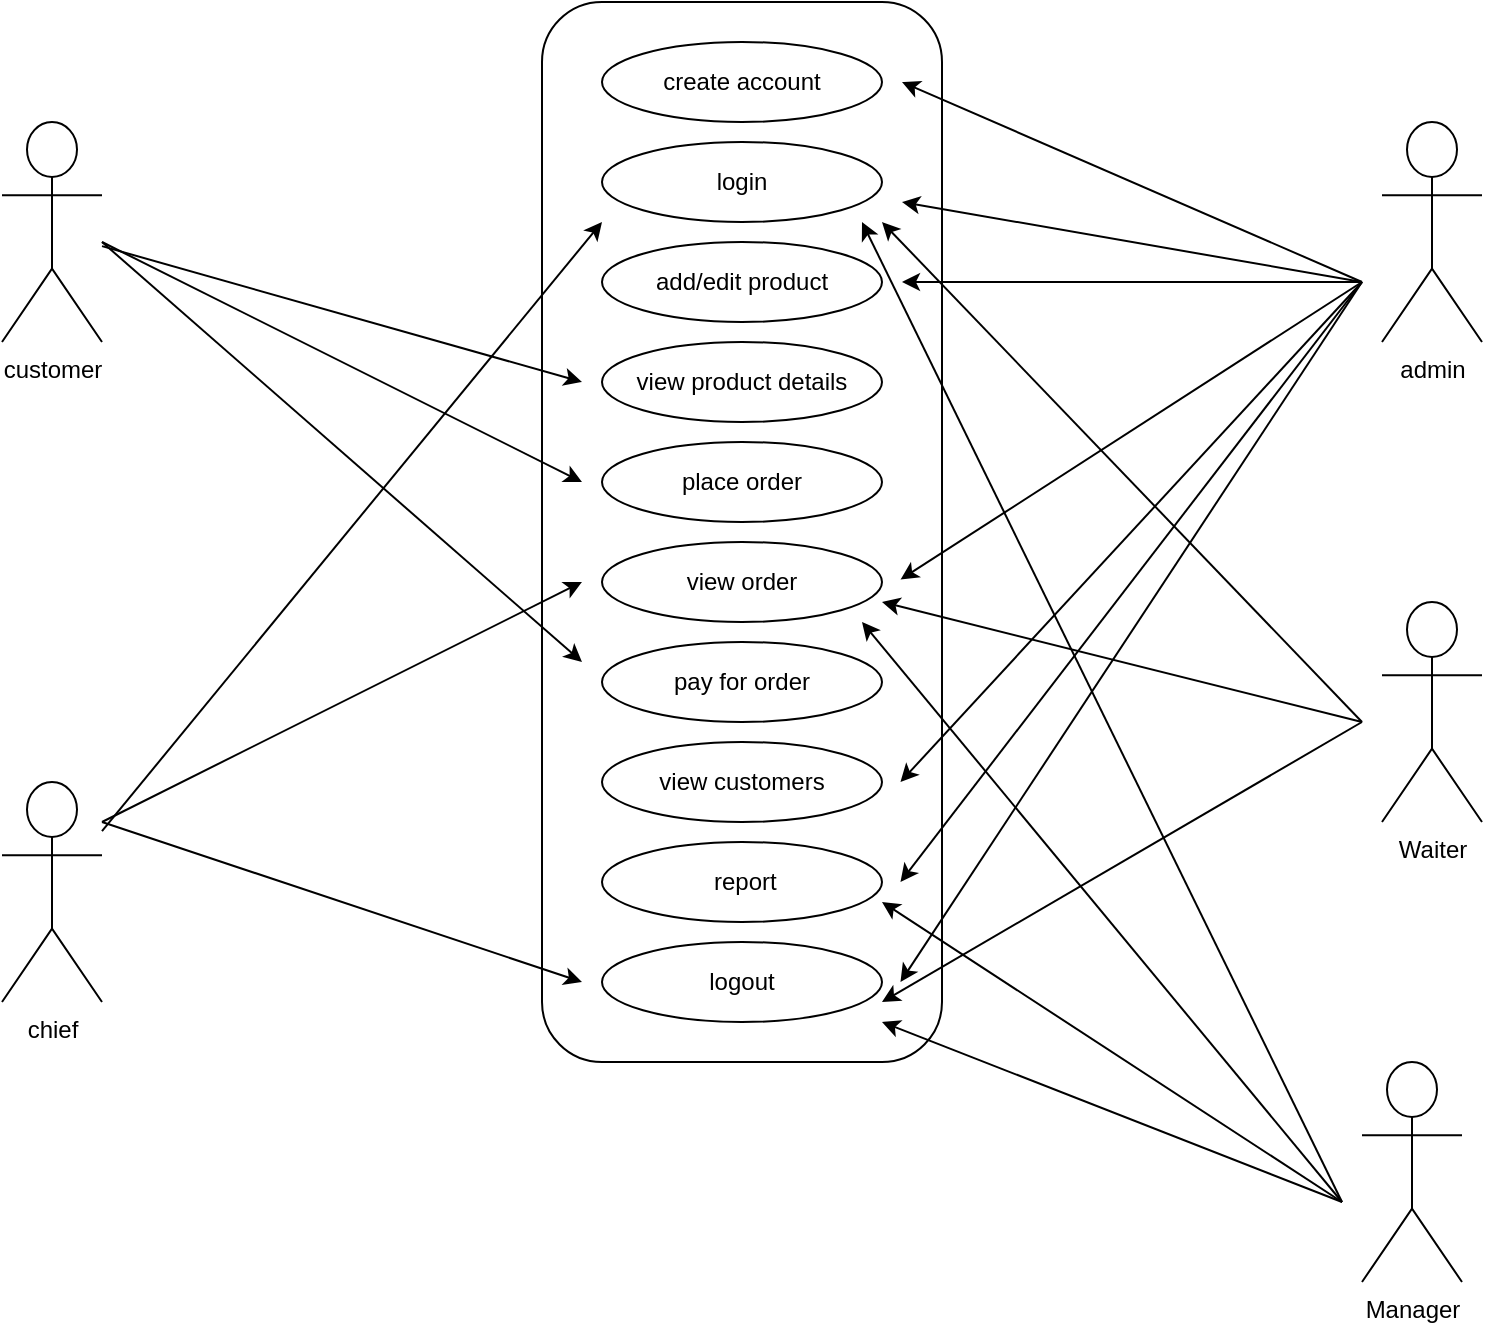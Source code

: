 <mxfile version="13.9.9" type="device"><diagram id="R75YvUcQOOxMLdKBElEg" name="Page-1"><mxGraphModel dx="1024" dy="1701" grid="1" gridSize="10" guides="1" tooltips="1" connect="1" arrows="1" fold="1" page="1" pageScale="1" pageWidth="850" pageHeight="1100" math="0" shadow="0"><root><mxCell id="0"/><mxCell id="1" parent="0"/><mxCell id="kZS-ZXJzSfxxRlgah4fF-1" value="customer" style="shape=umlActor;verticalLabelPosition=bottom;verticalAlign=top;html=1;outlineConnect=0;" vertex="1" parent="1"><mxGeometry x="30" y="40" width="50" height="110" as="geometry"/></mxCell><mxCell id="kZS-ZXJzSfxxRlgah4fF-2" value="chief" style="shape=umlActor;verticalLabelPosition=bottom;verticalAlign=top;html=1;outlineConnect=0;" vertex="1" parent="1"><mxGeometry x="30" y="370" width="50" height="110" as="geometry"/></mxCell><mxCell id="kZS-ZXJzSfxxRlgah4fF-3" value="Manager" style="shape=umlActor;verticalLabelPosition=bottom;verticalAlign=top;html=1;outlineConnect=0;" vertex="1" parent="1"><mxGeometry x="710" y="510" width="50" height="110" as="geometry"/></mxCell><mxCell id="kZS-ZXJzSfxxRlgah4fF-4" value="admin" style="shape=umlActor;verticalLabelPosition=bottom;verticalAlign=top;html=1;outlineConnect=0;" vertex="1" parent="1"><mxGeometry x="720" y="40" width="50" height="110" as="geometry"/></mxCell><mxCell id="kZS-ZXJzSfxxRlgah4fF-6" value="Waiter" style="shape=umlActor;verticalLabelPosition=bottom;verticalAlign=top;html=1;outlineConnect=0;" vertex="1" parent="1"><mxGeometry x="720" y="280" width="50" height="110" as="geometry"/></mxCell><mxCell id="kZS-ZXJzSfxxRlgah4fF-7" value="" style="rounded=1;whiteSpace=wrap;html=1;fillColor=none;" vertex="1" parent="1"><mxGeometry x="300" y="-20" width="200" height="530" as="geometry"/></mxCell><mxCell id="kZS-ZXJzSfxxRlgah4fF-8" value="create account" style="ellipse;whiteSpace=wrap;html=1;align=center;fillColor=none;" vertex="1" parent="1"><mxGeometry x="330" width="140" height="40" as="geometry"/></mxCell><mxCell id="kZS-ZXJzSfxxRlgah4fF-9" value="login" style="ellipse;whiteSpace=wrap;html=1;align=center;fillColor=none;" vertex="1" parent="1"><mxGeometry x="330" y="50" width="140" height="40" as="geometry"/></mxCell><mxCell id="kZS-ZXJzSfxxRlgah4fF-10" value="view customers" style="ellipse;whiteSpace=wrap;html=1;align=center;fillColor=none;" vertex="1" parent="1"><mxGeometry x="330" y="350" width="140" height="40" as="geometry"/></mxCell><mxCell id="kZS-ZXJzSfxxRlgah4fF-11" value="add/edit product" style="ellipse;whiteSpace=wrap;html=1;align=center;fillColor=none;" vertex="1" parent="1"><mxGeometry x="330" y="100" width="140" height="40" as="geometry"/></mxCell><mxCell id="kZS-ZXJzSfxxRlgah4fF-12" value="place order" style="ellipse;whiteSpace=wrap;html=1;align=center;fillColor=none;" vertex="1" parent="1"><mxGeometry x="330" y="200" width="140" height="40" as="geometry"/></mxCell><mxCell id="kZS-ZXJzSfxxRlgah4fF-13" value="view order" style="ellipse;whiteSpace=wrap;html=1;align=center;fillColor=none;" vertex="1" parent="1"><mxGeometry x="330" y="250" width="140" height="40" as="geometry"/></mxCell><mxCell id="kZS-ZXJzSfxxRlgah4fF-14" value="view product details" style="ellipse;whiteSpace=wrap;html=1;align=center;fillColor=none;" vertex="1" parent="1"><mxGeometry x="330" y="150" width="140" height="40" as="geometry"/></mxCell><mxCell id="kZS-ZXJzSfxxRlgah4fF-15" value="pay for order" style="ellipse;whiteSpace=wrap;html=1;align=center;fillColor=none;" vertex="1" parent="1"><mxGeometry x="330" y="300" width="140" height="40" as="geometry"/></mxCell><mxCell id="kZS-ZXJzSfxxRlgah4fF-16" value="&amp;nbsp;report" style="ellipse;whiteSpace=wrap;html=1;align=center;fillColor=none;" vertex="1" parent="1"><mxGeometry x="330" y="400" width="140" height="40" as="geometry"/></mxCell><mxCell id="kZS-ZXJzSfxxRlgah4fF-17" value="logout" style="ellipse;whiteSpace=wrap;html=1;align=center;fillColor=none;" vertex="1" parent="1"><mxGeometry x="330" y="450" width="140" height="40" as="geometry"/></mxCell><mxCell id="kZS-ZXJzSfxxRlgah4fF-18" value="" style="endArrow=classic;html=1;" edge="1" parent="1" source="kZS-ZXJzSfxxRlgah4fF-1"><mxGeometry width="50" height="50" relative="1" as="geometry"><mxPoint x="270" y="220" as="sourcePoint"/><mxPoint x="320" y="170" as="targetPoint"/></mxGeometry></mxCell><mxCell id="kZS-ZXJzSfxxRlgah4fF-19" value="" style="endArrow=classic;html=1;" edge="1" parent="1"><mxGeometry width="50" height="50" relative="1" as="geometry"><mxPoint x="80" y="100" as="sourcePoint"/><mxPoint x="320" y="220" as="targetPoint"/></mxGeometry></mxCell><mxCell id="kZS-ZXJzSfxxRlgah4fF-20" value="" style="endArrow=classic;html=1;" edge="1" parent="1"><mxGeometry width="50" height="50" relative="1" as="geometry"><mxPoint x="80" y="100" as="sourcePoint"/><mxPoint x="320" y="310" as="targetPoint"/></mxGeometry></mxCell><mxCell id="kZS-ZXJzSfxxRlgah4fF-21" value="" style="endArrow=classic;html=1;" edge="1" parent="1" source="kZS-ZXJzSfxxRlgah4fF-2"><mxGeometry width="50" height="50" relative="1" as="geometry"><mxPoint x="280" y="140" as="sourcePoint"/><mxPoint x="330" y="90" as="targetPoint"/></mxGeometry></mxCell><mxCell id="kZS-ZXJzSfxxRlgah4fF-22" value="" style="endArrow=classic;html=1;" edge="1" parent="1"><mxGeometry width="50" height="50" relative="1" as="geometry"><mxPoint x="80" y="390" as="sourcePoint"/><mxPoint x="320" y="270" as="targetPoint"/></mxGeometry></mxCell><mxCell id="kZS-ZXJzSfxxRlgah4fF-23" value="" style="endArrow=classic;html=1;" edge="1" parent="1"><mxGeometry width="50" height="50" relative="1" as="geometry"><mxPoint x="80" y="390" as="sourcePoint"/><mxPoint x="320" y="470" as="targetPoint"/></mxGeometry></mxCell><mxCell id="kZS-ZXJzSfxxRlgah4fF-24" value="" style="endArrow=classic;html=1;" edge="1" parent="1"><mxGeometry width="50" height="50" relative="1" as="geometry"><mxPoint x="710" y="120" as="sourcePoint"/><mxPoint x="480" y="20" as="targetPoint"/></mxGeometry></mxCell><mxCell id="kZS-ZXJzSfxxRlgah4fF-25" value="" style="endArrow=classic;html=1;" edge="1" parent="1"><mxGeometry width="50" height="50" relative="1" as="geometry"><mxPoint x="710" y="120" as="sourcePoint"/><mxPoint x="480" y="80" as="targetPoint"/></mxGeometry></mxCell><mxCell id="kZS-ZXJzSfxxRlgah4fF-26" value="" style="endArrow=classic;html=1;" edge="1" parent="1"><mxGeometry width="50" height="50" relative="1" as="geometry"><mxPoint x="710" y="120" as="sourcePoint"/><mxPoint x="480" y="120" as="targetPoint"/></mxGeometry></mxCell><mxCell id="kZS-ZXJzSfxxRlgah4fF-27" value="" style="endArrow=classic;html=1;entryX=1.066;entryY=0.47;entryDx=0;entryDy=0;entryPerimeter=0;" edge="1" parent="1" target="kZS-ZXJzSfxxRlgah4fF-13"><mxGeometry width="50" height="50" relative="1" as="geometry"><mxPoint x="710" y="120" as="sourcePoint"/><mxPoint x="480" y="169.5" as="targetPoint"/></mxGeometry></mxCell><mxCell id="kZS-ZXJzSfxxRlgah4fF-28" value="" style="endArrow=classic;html=1;entryX=1.066;entryY=0.47;entryDx=0;entryDy=0;entryPerimeter=0;" edge="1" parent="1"><mxGeometry width="50" height="50" relative="1" as="geometry"><mxPoint x="710" y="120" as="sourcePoint"/><mxPoint x="479.24" y="370.0" as="targetPoint"/></mxGeometry></mxCell><mxCell id="kZS-ZXJzSfxxRlgah4fF-29" value="" style="endArrow=classic;html=1;entryX=1.066;entryY=0.47;entryDx=0;entryDy=0;entryPerimeter=0;" edge="1" parent="1"><mxGeometry width="50" height="50" relative="1" as="geometry"><mxPoint x="710" y="120" as="sourcePoint"/><mxPoint x="479.24" y="420" as="targetPoint"/></mxGeometry></mxCell><mxCell id="kZS-ZXJzSfxxRlgah4fF-30" value="" style="endArrow=classic;html=1;entryX=1.066;entryY=0.47;entryDx=0;entryDy=0;entryPerimeter=0;" edge="1" parent="1"><mxGeometry width="50" height="50" relative="1" as="geometry"><mxPoint x="710" y="120" as="sourcePoint"/><mxPoint x="479.24" y="470" as="targetPoint"/></mxGeometry></mxCell><mxCell id="kZS-ZXJzSfxxRlgah4fF-31" value="" style="endArrow=classic;html=1;" edge="1" parent="1"><mxGeometry width="50" height="50" relative="1" as="geometry"><mxPoint x="710" y="340" as="sourcePoint"/><mxPoint x="470" y="90" as="targetPoint"/></mxGeometry></mxCell><mxCell id="kZS-ZXJzSfxxRlgah4fF-32" value="" style="endArrow=classic;html=1;" edge="1" parent="1"><mxGeometry width="50" height="50" relative="1" as="geometry"><mxPoint x="710" y="340" as="sourcePoint"/><mxPoint x="470" y="280" as="targetPoint"/></mxGeometry></mxCell><mxCell id="kZS-ZXJzSfxxRlgah4fF-33" value="" style="endArrow=classic;html=1;" edge="1" parent="1"><mxGeometry width="50" height="50" relative="1" as="geometry"><mxPoint x="710" y="340" as="sourcePoint"/><mxPoint x="470" y="480" as="targetPoint"/></mxGeometry></mxCell><mxCell id="kZS-ZXJzSfxxRlgah4fF-34" value="" style="endArrow=classic;html=1;" edge="1" parent="1"><mxGeometry width="50" height="50" relative="1" as="geometry"><mxPoint x="700" y="580" as="sourcePoint"/><mxPoint x="460" y="90" as="targetPoint"/></mxGeometry></mxCell><mxCell id="kZS-ZXJzSfxxRlgah4fF-35" value="" style="endArrow=classic;html=1;" edge="1" parent="1"><mxGeometry width="50" height="50" relative="1" as="geometry"><mxPoint x="700" y="580" as="sourcePoint"/><mxPoint x="460" y="290" as="targetPoint"/></mxGeometry></mxCell><mxCell id="kZS-ZXJzSfxxRlgah4fF-36" value="" style="endArrow=classic;html=1;" edge="1" parent="1"><mxGeometry width="50" height="50" relative="1" as="geometry"><mxPoint x="700" y="580" as="sourcePoint"/><mxPoint x="470" y="430" as="targetPoint"/></mxGeometry></mxCell><mxCell id="kZS-ZXJzSfxxRlgah4fF-37" value="" style="endArrow=classic;html=1;" edge="1" parent="1"><mxGeometry width="50" height="50" relative="1" as="geometry"><mxPoint x="700" y="580" as="sourcePoint"/><mxPoint x="470" y="490" as="targetPoint"/><Array as="points"/></mxGeometry></mxCell></root></mxGraphModel></diagram></mxfile>